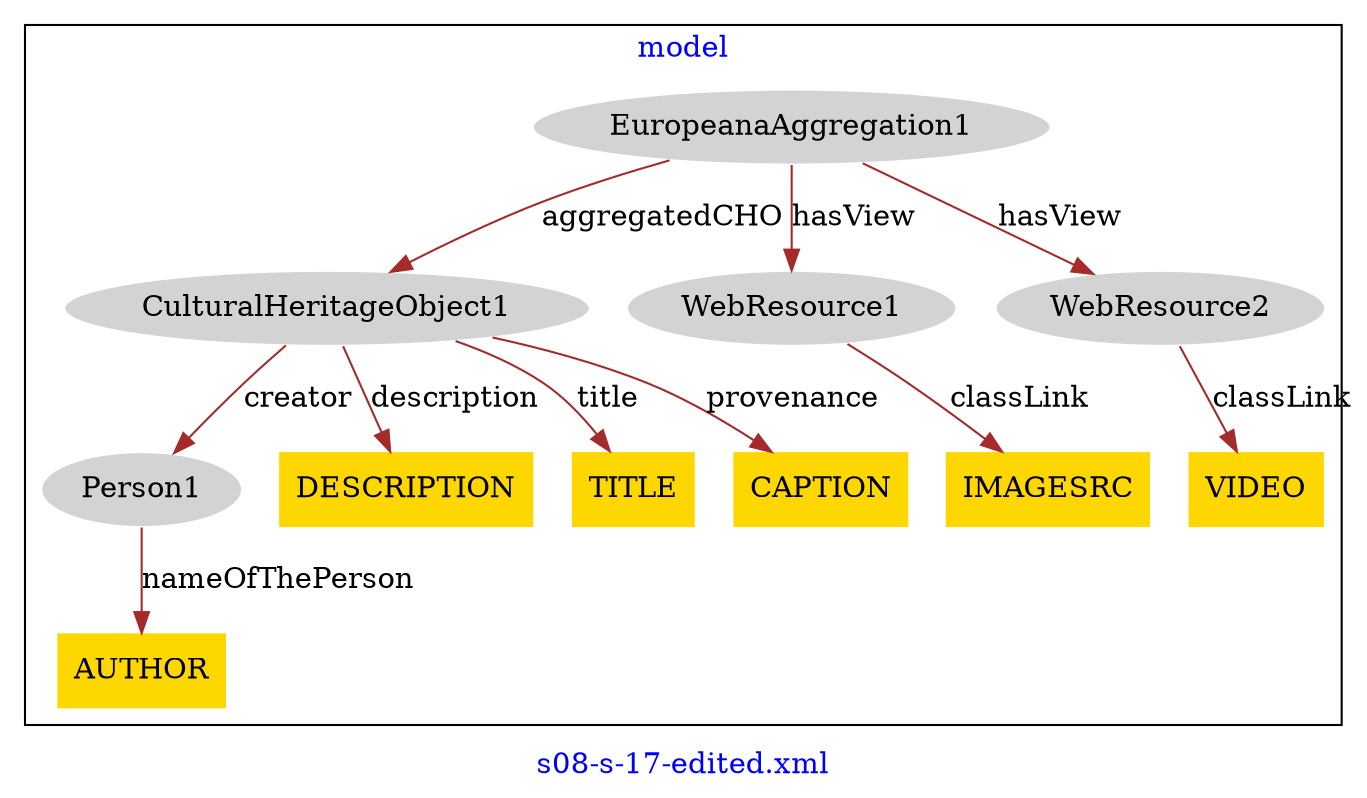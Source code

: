 digraph n0 {
fontcolor="blue"
remincross="true"
label="s08-s-17-edited.xml"
subgraph cluster {
label="model"
n2[style="filled",color="white",fillcolor="lightgray",label="CulturalHeritageObject1"];
n3[style="filled",color="white",fillcolor="lightgray",label="Person1"];
n4[style="filled",color="white",fillcolor="lightgray",label="EuropeanaAggregation1"];
n5[style="filled",color="white",fillcolor="lightgray",label="WebResource1"];
n6[style="filled",color="white",fillcolor="lightgray",label="WebResource2"];
n7[shape="plaintext",style="filled",fillcolor="gold",label="IMAGESRC"];
n8[shape="plaintext",style="filled",fillcolor="gold",label="VIDEO"];
n9[shape="plaintext",style="filled",fillcolor="gold",label="AUTHOR"];
n10[shape="plaintext",style="filled",fillcolor="gold",label="DESCRIPTION"];
n11[shape="plaintext",style="filled",fillcolor="gold",label="TITLE"];
n12[shape="plaintext",style="filled",fillcolor="gold",label="CAPTION"];
}
n2 -> n3[color="brown",fontcolor="black",label="creator"]
n4 -> n2[color="brown",fontcolor="black",label="aggregatedCHO"]
n4 -> n5[color="brown",fontcolor="black",label="hasView"]
n4 -> n6[color="brown",fontcolor="black",label="hasView"]
n5 -> n7[color="brown",fontcolor="black",label="classLink"]
n6 -> n8[color="brown",fontcolor="black",label="classLink"]
n3 -> n9[color="brown",fontcolor="black",label="nameOfThePerson"]
n2 -> n10[color="brown",fontcolor="black",label="description"]
n2 -> n11[color="brown",fontcolor="black",label="title"]
n2 -> n12[color="brown",fontcolor="black",label="provenance"]
}
